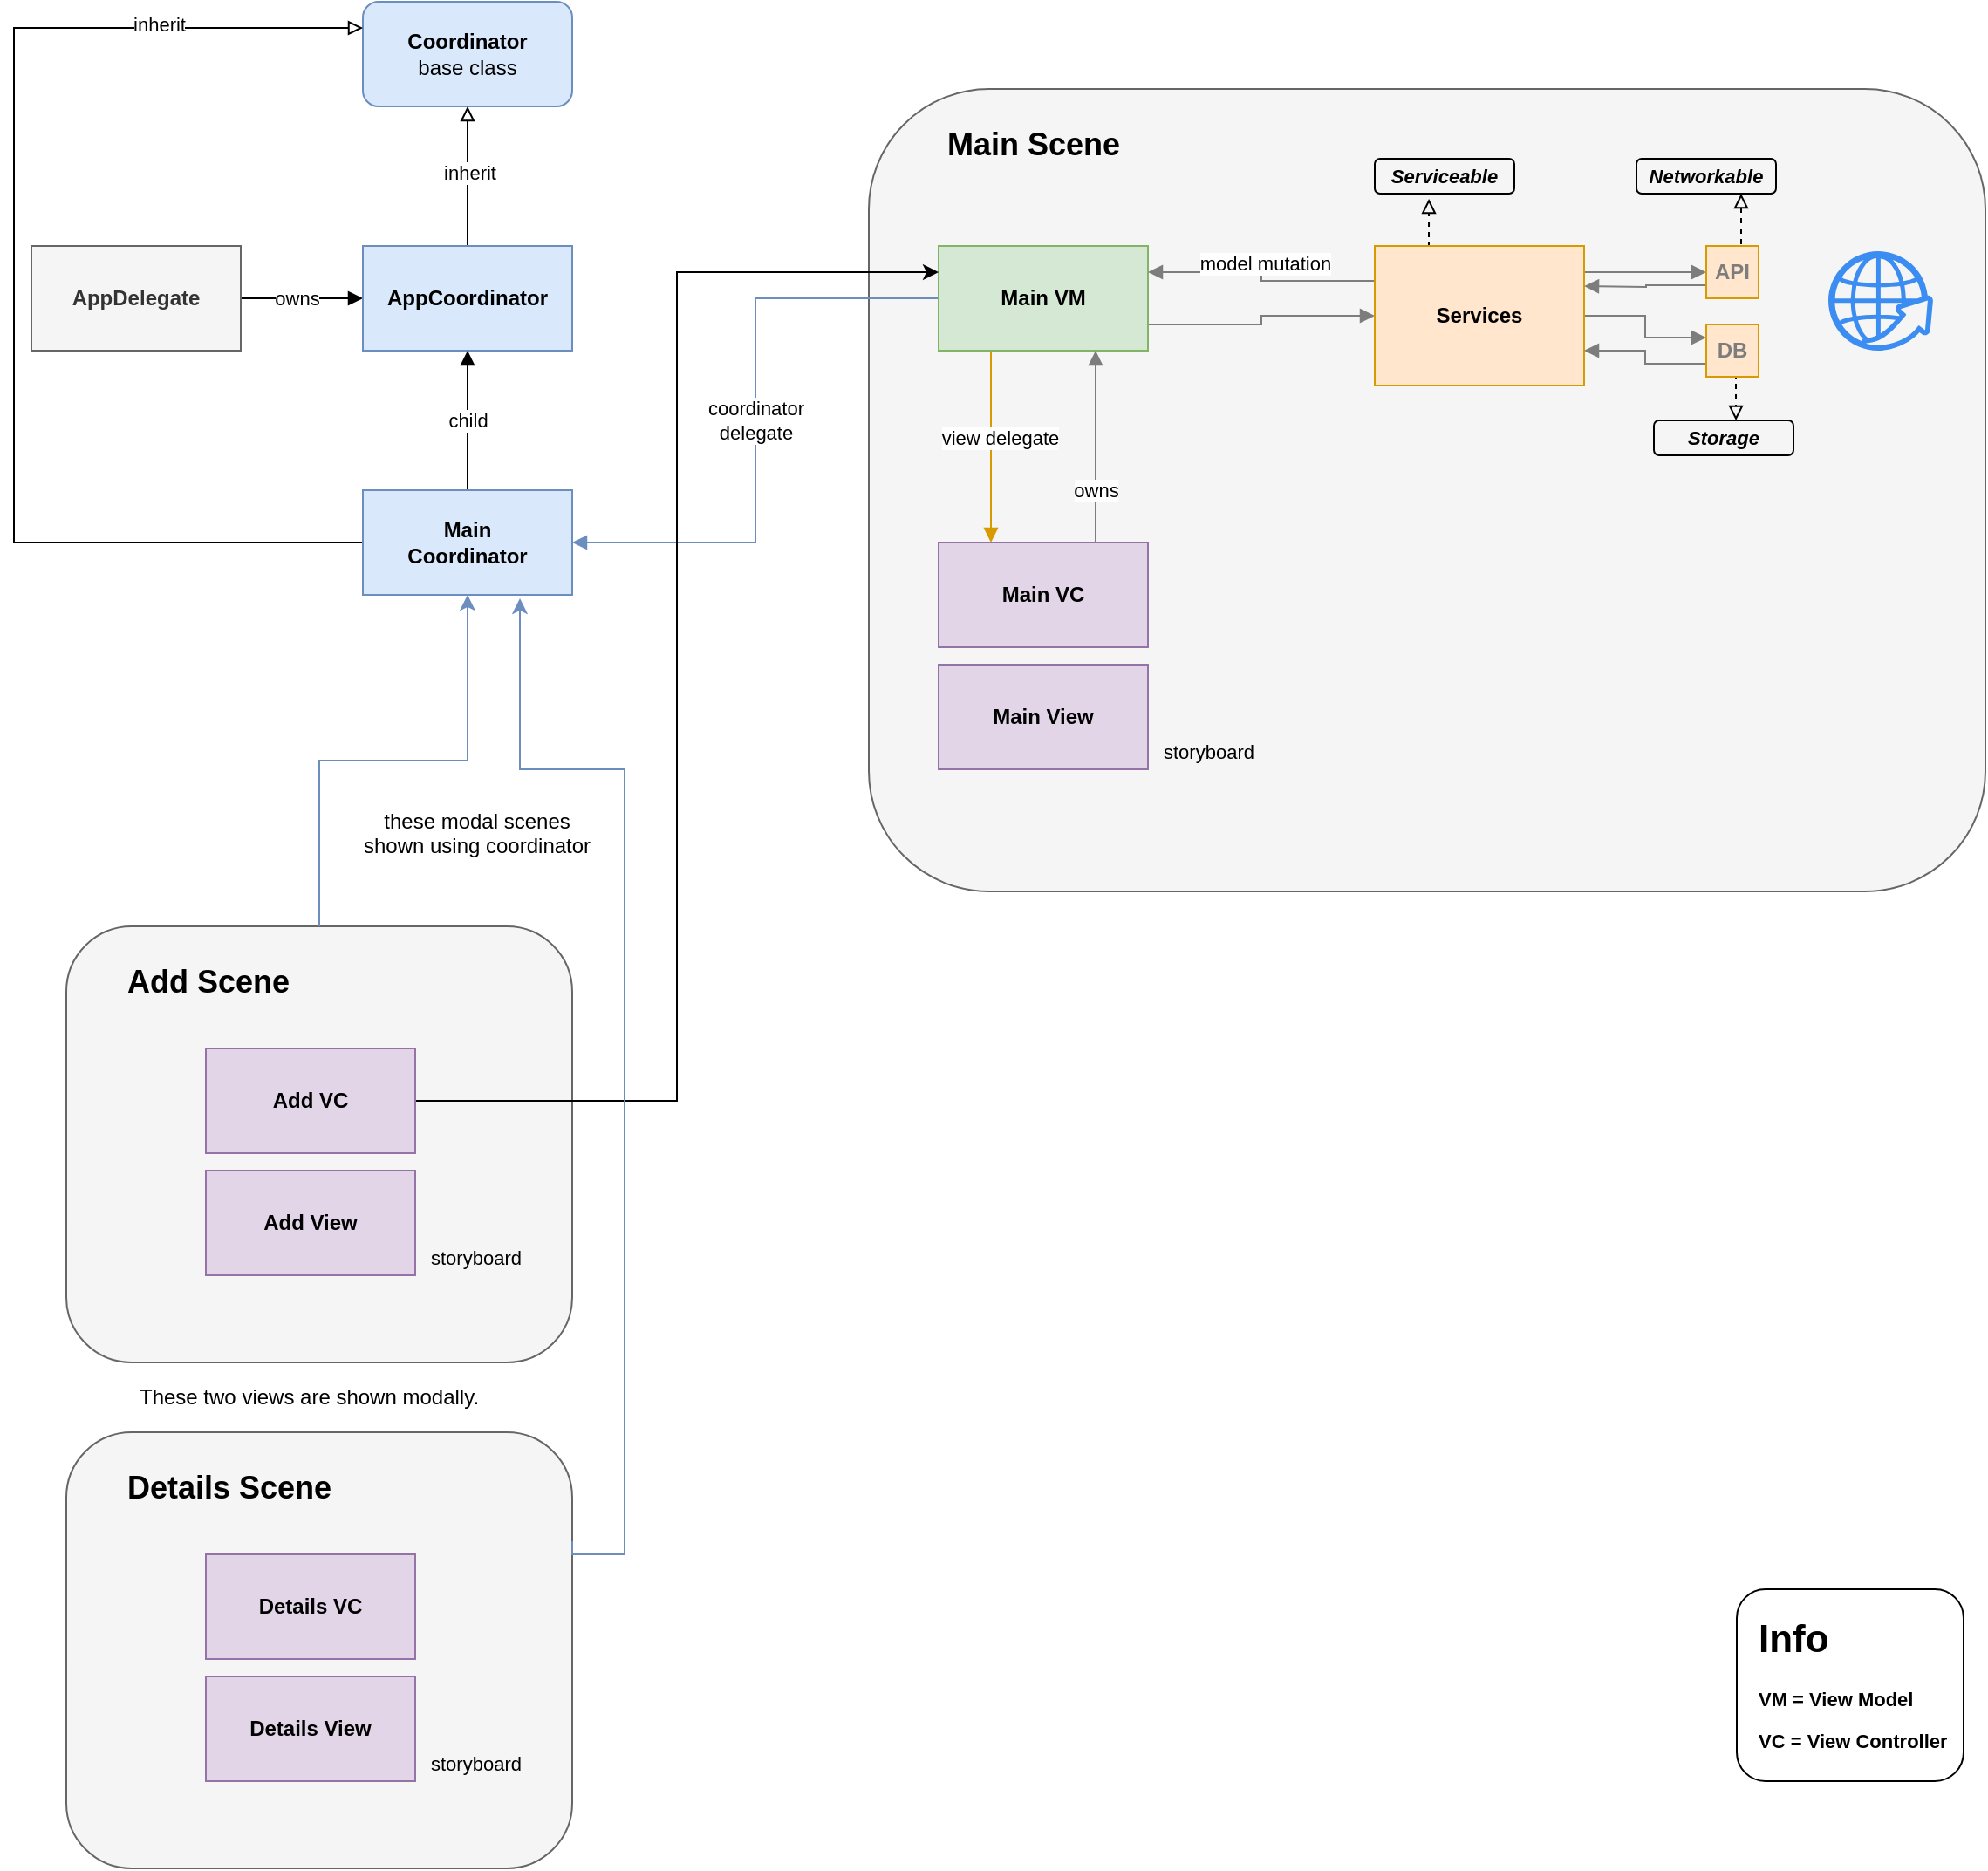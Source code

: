 <mxfile version="12.1.3" type="device" pages="1"><diagram id="svM8MXGA-nBxvFByU2Rl" name="Page-1"><mxGraphModel dx="1358" dy="679" grid="1" gridSize="10" guides="1" tooltips="1" connect="1" arrows="1" fold="1" page="1" pageScale="1" pageWidth="850" pageHeight="1100" math="0" shadow="0"><root><mxCell id="0"/><mxCell id="1" parent="0"/><mxCell id="qkQ6VGsH8PO5Gp83wcoS-15" value="" style="whiteSpace=wrap;html=1;rounded=1;fillColor=#f5f5f5;strokeColor=#666666;fontColor=#333333;" parent="1" vertex="1"><mxGeometry x="510" y="70" width="640" height="460" as="geometry"/></mxCell><mxCell id="qkQ6VGsH8PO5Gp83wcoS-8" style="edgeStyle=orthogonalEdgeStyle;rounded=0;orthogonalLoop=1;jettySize=auto;html=1;entryX=0;entryY=0.5;entryDx=0;entryDy=0;endArrow=block;endFill=1;" parent="1" source="qkQ6VGsH8PO5Gp83wcoS-1" target="qkQ6VGsH8PO5Gp83wcoS-5" edge="1"><mxGeometry relative="1" as="geometry"/></mxCell><mxCell id="qkQ6VGsH8PO5Gp83wcoS-95" value="&lt;font color=&quot;#000000&quot;&gt;owns&lt;/font&gt;" style="text;html=1;resizable=0;points=[];align=center;verticalAlign=middle;labelBackgroundColor=#ffffff;fontSize=11;fontColor=#7D7D7D;" parent="qkQ6VGsH8PO5Gp83wcoS-8" vertex="1" connectable="0"><mxGeometry x="-0.005" y="-3" relative="1" as="geometry"><mxPoint x="-3" y="-3" as="offset"/></mxGeometry></mxCell><mxCell id="qkQ6VGsH8PO5Gp83wcoS-1" value="AppDelegate" style="rounded=0;whiteSpace=wrap;html=1;fillColor=#f5f5f5;strokeColor=#666666;fontColor=#333333;fontStyle=1" parent="1" vertex="1"><mxGeometry x="30" y="160" width="120" height="60" as="geometry"/></mxCell><mxCell id="qkQ6VGsH8PO5Gp83wcoS-2" value="Coordinator&lt;br&gt;&lt;span style=&quot;font-weight: normal&quot;&gt;base class&lt;/span&gt;" style="rounded=1;whiteSpace=wrap;html=1;fontStyle=1;fillColor=#dae8fc;strokeColor=#6c8ebf;" parent="1" vertex="1"><mxGeometry x="220" y="20" width="120" height="60" as="geometry"/></mxCell><mxCell id="qkQ6VGsH8PO5Gp83wcoS-7" style="edgeStyle=orthogonalEdgeStyle;rounded=0;orthogonalLoop=1;jettySize=auto;html=1;exitX=0.5;exitY=0;exitDx=0;exitDy=0;entryX=0.5;entryY=1;entryDx=0;entryDy=0;endArrow=block;endFill=0;" parent="1" source="qkQ6VGsH8PO5Gp83wcoS-5" target="qkQ6VGsH8PO5Gp83wcoS-2" edge="1"><mxGeometry relative="1" as="geometry"/></mxCell><mxCell id="qkQ6VGsH8PO5Gp83wcoS-24" value="inherit" style="text;html=1;resizable=0;points=[];align=center;verticalAlign=middle;labelBackgroundColor=#ffffff;fontSize=11;" parent="qkQ6VGsH8PO5Gp83wcoS-7" vertex="1" connectable="0"><mxGeometry x="0.05" y="-1" relative="1" as="geometry"><mxPoint as="offset"/></mxGeometry></mxCell><mxCell id="qkQ6VGsH8PO5Gp83wcoS-5" value="&lt;b&gt;AppCoordinator&lt;/b&gt;" style="rounded=0;whiteSpace=wrap;html=1;fillColor=#dae8fc;strokeColor=#6c8ebf;" parent="1" vertex="1"><mxGeometry x="220" y="160" width="120" height="60" as="geometry"/></mxCell><mxCell id="qkQ6VGsH8PO5Gp83wcoS-14" style="edgeStyle=orthogonalEdgeStyle;rounded=0;orthogonalLoop=1;jettySize=auto;html=1;endArrow=block;endFill=1;entryX=0.5;entryY=1;entryDx=0;entryDy=0;" parent="1" source="qkQ6VGsH8PO5Gp83wcoS-10" edge="1" target="qkQ6VGsH8PO5Gp83wcoS-5"><mxGeometry relative="1" as="geometry"><mxPoint x="300" y="220" as="targetPoint"/><Array as="points"><mxPoint x="280" y="230"/><mxPoint x="280" y="230"/></Array></mxGeometry></mxCell><mxCell id="rAT2jbTYVJFA-a3ZdAtQ-2" value="child" style="edgeLabel;html=1;align=center;verticalAlign=middle;resizable=0;points=[];" parent="qkQ6VGsH8PO5Gp83wcoS-14" vertex="1" connectable="0"><mxGeometry x="-0.097" y="-2" relative="1" as="geometry"><mxPoint x="-2" y="-4" as="offset"/></mxGeometry></mxCell><mxCell id="qkQ6VGsH8PO5Gp83wcoS-26" style="edgeStyle=orthogonalEdgeStyle;rounded=0;orthogonalLoop=1;jettySize=auto;html=1;endArrow=block;endFill=0;fontSize=11;entryX=0;entryY=0.25;entryDx=0;entryDy=0;exitX=0;exitY=0.5;exitDx=0;exitDy=0;" parent="1" source="qkQ6VGsH8PO5Gp83wcoS-10" target="qkQ6VGsH8PO5Gp83wcoS-2" edge="1"><mxGeometry relative="1" as="geometry"><mxPoint x="30" y="30" as="targetPoint"/><Array as="points"><mxPoint x="20" y="330"/><mxPoint x="20" y="35"/></Array><mxPoint x="310" y="380" as="sourcePoint"/></mxGeometry></mxCell><mxCell id="qkQ6VGsH8PO5Gp83wcoS-10" value="&lt;b&gt;Main&lt;br&gt;Coordinator&lt;br&gt;&lt;/b&gt;" style="rounded=0;whiteSpace=wrap;html=1;fillColor=#dae8fc;strokeColor=#6c8ebf;" parent="1" vertex="1"><mxGeometry x="220" y="300" width="120" height="60" as="geometry"/></mxCell><mxCell id="qkQ6VGsH8PO5Gp83wcoS-12" value="&lt;span style=&quot;font-weight: normal&quot;&gt;coordinator&lt;br&gt;delegate&lt;/span&gt;" style="edgeStyle=orthogonalEdgeStyle;rounded=0;orthogonalLoop=1;jettySize=auto;html=1;endArrow=block;endFill=1;fontStyle=1;fillColor=#dae8fc;strokeColor=#6c8ebf;entryX=1;entryY=0.5;entryDx=0;entryDy=0;" parent="1" source="qkQ6VGsH8PO5Gp83wcoS-11" target="qkQ6VGsH8PO5Gp83wcoS-10" edge="1"><mxGeometry relative="1" as="geometry"><mxPoint x="390" y="330" as="targetPoint"/></mxGeometry></mxCell><mxCell id="qkQ6VGsH8PO5Gp83wcoS-69" style="edgeStyle=orthogonalEdgeStyle;rounded=0;orthogonalLoop=1;jettySize=auto;html=1;exitX=1;exitY=0.75;exitDx=0;exitDy=0;entryX=0;entryY=0.5;entryDx=0;entryDy=0;endArrow=block;endFill=1;strokeColor=#7D7D7D;fontSize=11;fontColor=#33FFFF;" parent="1" source="qkQ6VGsH8PO5Gp83wcoS-11" target="qkQ6VGsH8PO5Gp83wcoS-23" edge="1"><mxGeometry relative="1" as="geometry"/></mxCell><mxCell id="qkQ6VGsH8PO5Gp83wcoS-70" style="edgeStyle=orthogonalEdgeStyle;rounded=0;orthogonalLoop=1;jettySize=auto;html=1;exitX=0.25;exitY=1;exitDx=0;exitDy=0;entryX=0.25;entryY=0;entryDx=0;entryDy=0;endArrow=block;endFill=1;strokeColor=#d79b00;fontSize=11;fontColor=#33FFFF;fillColor=#ffe6cc;" parent="1" source="qkQ6VGsH8PO5Gp83wcoS-11" target="qkQ6VGsH8PO5Gp83wcoS-17" edge="1"><mxGeometry relative="1" as="geometry"/></mxCell><mxCell id="qkQ6VGsH8PO5Gp83wcoS-71" value="&lt;font color=&quot;#000000&quot;&gt;view delegate&lt;/font&gt;" style="text;html=1;resizable=0;points=[];align=center;verticalAlign=middle;labelBackgroundColor=#ffffff;fontSize=11;fontColor=#33FFFF;" parent="qkQ6VGsH8PO5Gp83wcoS-70" vertex="1" connectable="0"><mxGeometry x="-0.145" y="1" relative="1" as="geometry"><mxPoint x="4" y="3" as="offset"/></mxGeometry></mxCell><mxCell id="qkQ6VGsH8PO5Gp83wcoS-11" value="Main VM" style="rounded=0;whiteSpace=wrap;html=1;fontStyle=1;fillColor=#d5e8d4;strokeColor=#82b366;" parent="1" vertex="1"><mxGeometry x="550" y="160" width="120" height="60" as="geometry"/></mxCell><mxCell id="qkQ6VGsH8PO5Gp83wcoS-16" value="&lt;h1&gt;&lt;font style=&quot;font-size: 18px&quot;&gt;Main Scene&lt;/font&gt;&lt;/h1&gt;" style="text;html=1;strokeColor=none;fillColor=none;spacing=5;spacingTop=-20;whiteSpace=wrap;overflow=hidden;rounded=0;" parent="1" vertex="1"><mxGeometry x="550" y="80" width="150" height="40" as="geometry"/></mxCell><mxCell id="qkQ6VGsH8PO5Gp83wcoS-19" value="owns" style="edgeStyle=orthogonalEdgeStyle;rounded=0;orthogonalLoop=1;jettySize=auto;html=1;endArrow=block;endFill=1;fontSize=11;strokeColor=#7D7D7D;exitX=0.75;exitY=0;exitDx=0;exitDy=0;" parent="1" source="qkQ6VGsH8PO5Gp83wcoS-17" target="qkQ6VGsH8PO5Gp83wcoS-11" edge="1"><mxGeometry x="-0.455" relative="1" as="geometry"><Array as="points"><mxPoint x="640" y="260"/><mxPoint x="640" y="260"/></Array><mxPoint as="offset"/></mxGeometry></mxCell><mxCell id="qkQ6VGsH8PO5Gp83wcoS-17" value="Main VC" style="rounded=0;whiteSpace=wrap;html=1;fontStyle=1;fillColor=#e1d5e7;strokeColor=#9673a6;" parent="1" vertex="1"><mxGeometry x="550" y="330" width="120" height="60" as="geometry"/></mxCell><mxCell id="qkQ6VGsH8PO5Gp83wcoS-18" value="Main View" style="rounded=0;whiteSpace=wrap;html=1;fontStyle=1;fillColor=#e1d5e7;strokeColor=#9673a6;" parent="1" vertex="1"><mxGeometry x="550" y="400" width="120" height="60" as="geometry"/></mxCell><mxCell id="qkQ6VGsH8PO5Gp83wcoS-21" value="storyboard" style="text;html=1;strokeColor=none;fillColor=none;align=center;verticalAlign=middle;whiteSpace=wrap;rounded=0;fontSize=11;" parent="1" vertex="1"><mxGeometry x="670" y="440" width="70" height="20" as="geometry"/></mxCell><mxCell id="qkQ6VGsH8PO5Gp83wcoS-27" style="edgeStyle=orthogonalEdgeStyle;rounded=0;orthogonalLoop=1;jettySize=auto;html=1;exitX=0;exitY=0.25;exitDx=0;exitDy=0;entryX=1;entryY=0.25;entryDx=0;entryDy=0;endArrow=block;endFill=1;fontSize=11;fillColor=#e1d5e7;strokeColor=#7D7D7D;" parent="1" source="qkQ6VGsH8PO5Gp83wcoS-23" target="qkQ6VGsH8PO5Gp83wcoS-11" edge="1"><mxGeometry relative="1" as="geometry"/></mxCell><mxCell id="qkQ6VGsH8PO5Gp83wcoS-28" value="model mutation" style="text;html=1;resizable=0;points=[];align=center;verticalAlign=middle;labelBackgroundColor=#ffffff;fontSize=11;" parent="qkQ6VGsH8PO5Gp83wcoS-27" vertex="1" connectable="0"><mxGeometry x="0.2" y="-4" relative="1" as="geometry"><mxPoint x="13" y="-1" as="offset"/></mxGeometry></mxCell><mxCell id="qkQ6VGsH8PO5Gp83wcoS-32" style="edgeStyle=orthogonalEdgeStyle;rounded=0;orthogonalLoop=1;jettySize=auto;html=1;exitX=1;exitY=0.25;exitDx=0;exitDy=0;entryX=0;entryY=0.5;entryDx=0;entryDy=0;endArrow=block;endFill=1;fontSize=11;strokeColor=#7D7D7D;" parent="1" source="qkQ6VGsH8PO5Gp83wcoS-23" target="qkQ6VGsH8PO5Gp83wcoS-30" edge="1"><mxGeometry relative="1" as="geometry"><Array as="points"><mxPoint x="920" y="175"/></Array></mxGeometry></mxCell><mxCell id="qkQ6VGsH8PO5Gp83wcoS-48" style="edgeStyle=orthogonalEdgeStyle;rounded=0;orthogonalLoop=1;jettySize=auto;html=1;exitX=1;exitY=0.5;exitDx=0;exitDy=0;entryX=0;entryY=0.25;entryDx=0;entryDy=0;endArrow=block;endFill=1;fontSize=11;fontColor=#7D7D7D;strokeColor=#7D7D7D;" parent="1" source="qkQ6VGsH8PO5Gp83wcoS-23" target="qkQ6VGsH8PO5Gp83wcoS-41" edge="1"><mxGeometry relative="1" as="geometry"/></mxCell><mxCell id="QQZI9wY8hA--Vw1CWuFc-3" style="edgeStyle=orthogonalEdgeStyle;rounded=0;orthogonalLoop=1;jettySize=auto;html=1;exitX=0.25;exitY=0;exitDx=0;exitDy=0;entryX=0.388;entryY=1.15;entryDx=0;entryDy=0;entryPerimeter=0;endArrow=block;endFill=0;dashed=1;" parent="1" source="qkQ6VGsH8PO5Gp83wcoS-23" target="QQZI9wY8hA--Vw1CWuFc-1" edge="1"><mxGeometry relative="1" as="geometry"/></mxCell><mxCell id="qkQ6VGsH8PO5Gp83wcoS-23" value="Services" style="rounded=0;whiteSpace=wrap;html=1;fontStyle=1;fillColor=#ffe6cc;strokeColor=#d79b00;" parent="1" vertex="1"><mxGeometry x="800" y="160" width="120" height="80" as="geometry"/></mxCell><mxCell id="qkQ6VGsH8PO5Gp83wcoS-33" style="edgeStyle=orthogonalEdgeStyle;rounded=0;orthogonalLoop=1;jettySize=auto;html=1;exitX=0;exitY=0.75;exitDx=0;exitDy=0;endArrow=block;endFill=1;fontSize=11;strokeColor=#7D7D7D;" parent="1" source="qkQ6VGsH8PO5Gp83wcoS-30" edge="1"><mxGeometry relative="1" as="geometry"><mxPoint x="920" y="183" as="targetPoint"/></mxGeometry></mxCell><mxCell id="qkQ6VGsH8PO5Gp83wcoS-37" style="edgeStyle=orthogonalEdgeStyle;rounded=0;orthogonalLoop=1;jettySize=auto;html=1;exitX=0.5;exitY=0;exitDx=0;exitDy=0;entryX=0.75;entryY=1;entryDx=0;entryDy=0;endArrow=block;endFill=0;fontSize=11;dashed=1;" parent="1" source="qkQ6VGsH8PO5Gp83wcoS-30" target="qkQ6VGsH8PO5Gp83wcoS-36" edge="1"><mxGeometry relative="1" as="geometry"/></mxCell><mxCell id="qkQ6VGsH8PO5Gp83wcoS-30" value="API" style="rounded=0;whiteSpace=wrap;html=1;fontStyle=1;fillColor=#ffe6cc;strokeColor=#d79b00;fontColor=#7D7D7D;" parent="1" vertex="1"><mxGeometry x="990" y="160" width="30" height="30" as="geometry"/></mxCell><mxCell id="qkQ6VGsH8PO5Gp83wcoS-36" value="&lt;b&gt;&lt;i&gt;Networkable&lt;/i&gt;&lt;/b&gt;" style="rounded=1;whiteSpace=wrap;html=1;fillColor=none;fontSize=11;" parent="1" vertex="1"><mxGeometry x="950" y="110" width="80" height="20" as="geometry"/></mxCell><mxCell id="qkQ6VGsH8PO5Gp83wcoS-40" value="" style="html=1;aspect=fixed;strokeColor=none;shadow=0;align=center;verticalAlign=top;fillColor=#3B8DF1;shape=mxgraph.gcp2.globe_world;rounded=1;fontSize=11;fontColor=#7D7D7D;" parent="1" vertex="1"><mxGeometry x="1060" y="163" width="60" height="57" as="geometry"/></mxCell><mxCell id="qkQ6VGsH8PO5Gp83wcoS-49" style="edgeStyle=orthogonalEdgeStyle;rounded=0;orthogonalLoop=1;jettySize=auto;html=1;exitX=0;exitY=0.75;exitDx=0;exitDy=0;entryX=1;entryY=0.75;entryDx=0;entryDy=0;endArrow=block;endFill=1;fontSize=11;fontColor=#7D7D7D;strokeColor=#7D7D7D;" parent="1" source="qkQ6VGsH8PO5Gp83wcoS-41" target="qkQ6VGsH8PO5Gp83wcoS-23" edge="1"><mxGeometry relative="1" as="geometry"/></mxCell><mxCell id="qkQ6VGsH8PO5Gp83wcoS-55" style="edgeStyle=orthogonalEdgeStyle;rounded=0;orthogonalLoop=1;jettySize=auto;html=1;exitX=0.5;exitY=1;exitDx=0;exitDy=0;entryX=0.588;entryY=0;entryDx=0;entryDy=0;entryPerimeter=0;endArrow=block;endFill=0;fontSize=11;fontColor=#7D7D7D;dashed=1;" parent="1" source="qkQ6VGsH8PO5Gp83wcoS-41" target="qkQ6VGsH8PO5Gp83wcoS-50" edge="1"><mxGeometry relative="1" as="geometry"/></mxCell><mxCell id="qkQ6VGsH8PO5Gp83wcoS-41" value="DB" style="rounded=0;whiteSpace=wrap;html=1;fontStyle=1;fillColor=#ffe6cc;strokeColor=#d79b00;fontColor=#7D7D7D;" parent="1" vertex="1"><mxGeometry x="990" y="205" width="30" height="30" as="geometry"/></mxCell><mxCell id="qkQ6VGsH8PO5Gp83wcoS-50" value="&lt;b&gt;&lt;i&gt;Storage&lt;/i&gt;&lt;/b&gt;" style="rounded=1;whiteSpace=wrap;html=1;fillColor=none;fontSize=11;" parent="1" vertex="1"><mxGeometry x="960" y="260" width="80" height="20" as="geometry"/></mxCell><mxCell id="qkQ6VGsH8PO5Gp83wcoS-77" value="" style="whiteSpace=wrap;html=1;rounded=1;fillColor=#f5f5f5;strokeColor=#666666;fontColor=#333333;" parent="1" vertex="1"><mxGeometry x="50" y="550" width="290" height="250" as="geometry"/></mxCell><mxCell id="qkQ6VGsH8PO5Gp83wcoS-78" value="&lt;h1&gt;&lt;font style=&quot;font-size: 18px&quot;&gt;Add Scene&lt;/font&gt;&lt;/h1&gt;" style="text;html=1;strokeColor=none;fillColor=none;spacing=5;spacingTop=-20;whiteSpace=wrap;overflow=hidden;rounded=0;" parent="1" vertex="1"><mxGeometry x="80" y="560" width="115" height="40" as="geometry"/></mxCell><mxCell id="qkQ6VGsH8PO5Gp83wcoS-82" value="Add View" style="rounded=0;whiteSpace=wrap;html=1;fontStyle=1;fillColor=#e1d5e7;strokeColor=#9673a6;" parent="1" vertex="1"><mxGeometry x="130" y="690" width="120" height="60" as="geometry"/></mxCell><mxCell id="TrZaqnR945pM0_tPgfLB-3" style="edgeStyle=orthogonalEdgeStyle;rounded=0;orthogonalLoop=1;jettySize=auto;html=1;exitX=1;exitY=0.5;exitDx=0;exitDy=0;entryX=0;entryY=0.25;entryDx=0;entryDy=0;" edge="1" parent="1" source="qkQ6VGsH8PO5Gp83wcoS-85" target="qkQ6VGsH8PO5Gp83wcoS-11"><mxGeometry relative="1" as="geometry"/></mxCell><mxCell id="TrZaqnR945pM0_tPgfLB-11" style="edgeStyle=orthogonalEdgeStyle;rounded=0;orthogonalLoop=1;jettySize=auto;html=1;exitX=0.5;exitY=0;exitDx=0;exitDy=0;entryX=0.5;entryY=1;entryDx=0;entryDy=0;fillColor=#dae8fc;strokeColor=#6c8ebf;" edge="1" parent="1" source="qkQ6VGsH8PO5Gp83wcoS-77" target="qkQ6VGsH8PO5Gp83wcoS-10"><mxGeometry relative="1" as="geometry"/></mxCell><mxCell id="qkQ6VGsH8PO5Gp83wcoS-85" value="Add VC" style="rounded=0;whiteSpace=wrap;html=1;fontStyle=1;fillColor=#e1d5e7;strokeColor=#9673a6;" parent="1" vertex="1"><mxGeometry x="130" y="620" width="120" height="60" as="geometry"/></mxCell><mxCell id="qkQ6VGsH8PO5Gp83wcoS-93" value="storyboard" style="text;html=1;strokeColor=none;fillColor=none;align=center;verticalAlign=middle;whiteSpace=wrap;rounded=0;fontSize=11;" parent="1" vertex="1"><mxGeometry x="250" y="730" width="70" height="20" as="geometry"/></mxCell><mxCell id="qkQ6VGsH8PO5Gp83wcoS-101" value="&lt;font color=&quot;#000000&quot;&gt;inherit&lt;/font&gt;" style="text;html=1;resizable=0;points=[];align=center;verticalAlign=middle;labelBackgroundColor=#ffffff;fontSize=11;fontColor=#7D7D7D;" parent="1" vertex="1" connectable="0"><mxGeometry x="114" y="66.167" as="geometry"><mxPoint x="-11" y="-33" as="offset"/></mxGeometry></mxCell><mxCell id="QQZI9wY8hA--Vw1CWuFc-1" value="&lt;b&gt;&lt;i&gt;Serviceable&lt;/i&gt;&lt;/b&gt;" style="rounded=1;whiteSpace=wrap;html=1;fillColor=none;fontSize=11;" parent="1" vertex="1"><mxGeometry x="800" y="110" width="80" height="20" as="geometry"/></mxCell><mxCell id="TrZaqnR945pM0_tPgfLB-5" value="" style="whiteSpace=wrap;html=1;rounded=1;fillColor=#f5f5f5;strokeColor=#666666;fontColor=#333333;" vertex="1" parent="1"><mxGeometry x="50" y="840" width="290" height="250" as="geometry"/></mxCell><mxCell id="TrZaqnR945pM0_tPgfLB-6" value="&lt;h1&gt;&lt;font style=&quot;font-size: 18px&quot;&gt;Details Scene&lt;/font&gt;&lt;/h1&gt;" style="text;html=1;strokeColor=none;fillColor=none;spacing=5;spacingTop=-20;whiteSpace=wrap;overflow=hidden;rounded=0;" vertex="1" parent="1"><mxGeometry x="80" y="850" width="130" height="40" as="geometry"/></mxCell><mxCell id="TrZaqnR945pM0_tPgfLB-7" value="Details View" style="rounded=0;whiteSpace=wrap;html=1;fontStyle=1;fillColor=#e1d5e7;strokeColor=#9673a6;" vertex="1" parent="1"><mxGeometry x="130" y="980" width="120" height="60" as="geometry"/></mxCell><mxCell id="TrZaqnR945pM0_tPgfLB-12" style="edgeStyle=orthogonalEdgeStyle;rounded=0;orthogonalLoop=1;jettySize=auto;html=1;exitX=1;exitY=0.25;exitDx=0;exitDy=0;fillColor=#dae8fc;strokeColor=#6c8ebf;" edge="1" parent="1" source="TrZaqnR945pM0_tPgfLB-5"><mxGeometry relative="1" as="geometry"><mxPoint x="310" y="362" as="targetPoint"/><Array as="points"><mxPoint x="340" y="910"/><mxPoint x="370" y="910"/><mxPoint x="370" y="460"/><mxPoint x="310" y="460"/></Array></mxGeometry></mxCell><mxCell id="TrZaqnR945pM0_tPgfLB-8" value="Details VC" style="rounded=0;whiteSpace=wrap;html=1;fontStyle=1;fillColor=#e1d5e7;strokeColor=#9673a6;" vertex="1" parent="1"><mxGeometry x="130" y="910" width="120" height="60" as="geometry"/></mxCell><mxCell id="TrZaqnR945pM0_tPgfLB-9" value="storyboard" style="text;html=1;strokeColor=none;fillColor=none;align=center;verticalAlign=middle;whiteSpace=wrap;rounded=0;fontSize=11;" vertex="1" parent="1"><mxGeometry x="250" y="1020" width="70" height="20" as="geometry"/></mxCell><mxCell id="TrZaqnR945pM0_tPgfLB-13" value="These two views are shown modally." style="text;html=1;resizable=0;points=[];autosize=1;align=left;verticalAlign=top;spacingTop=-4;" vertex="1" parent="1"><mxGeometry x="90" y="810" width="210" height="20" as="geometry"/></mxCell><mxCell id="TrZaqnR945pM0_tPgfLB-14" value="these modal scenes&lt;br&gt;shown using coordinator" style="text;html=1;resizable=0;points=[];autosize=1;align=center;verticalAlign=top;spacingTop=-4;" vertex="1" parent="1"><mxGeometry x="210" y="480" width="150" height="30" as="geometry"/></mxCell><mxCell id="TrZaqnR945pM0_tPgfLB-18" value="" style="whiteSpace=wrap;html=1;rounded=1;" vertex="1" parent="1"><mxGeometry x="1007.5" y="930" width="130" height="110" as="geometry"/></mxCell><mxCell id="qkQ6VGsH8PO5Gp83wcoS-94" value="&lt;h1&gt;Info&lt;/h1&gt;&lt;p&gt;&lt;b&gt;VM = View Model&lt;/b&gt;&lt;/p&gt;&lt;p&gt;&lt;b&gt;VC = View Controller&lt;/b&gt;&lt;/p&gt;" style="text;html=1;fillColor=none;spacing=5;spacingTop=-20;whiteSpace=wrap;overflow=hidden;rounded=0;fontSize=11;labelBackgroundColor=none;" parent="1" vertex="1"><mxGeometry x="1014.5" y="941" width="135" height="90" as="geometry"/></mxCell></root></mxGraphModel></diagram></mxfile>